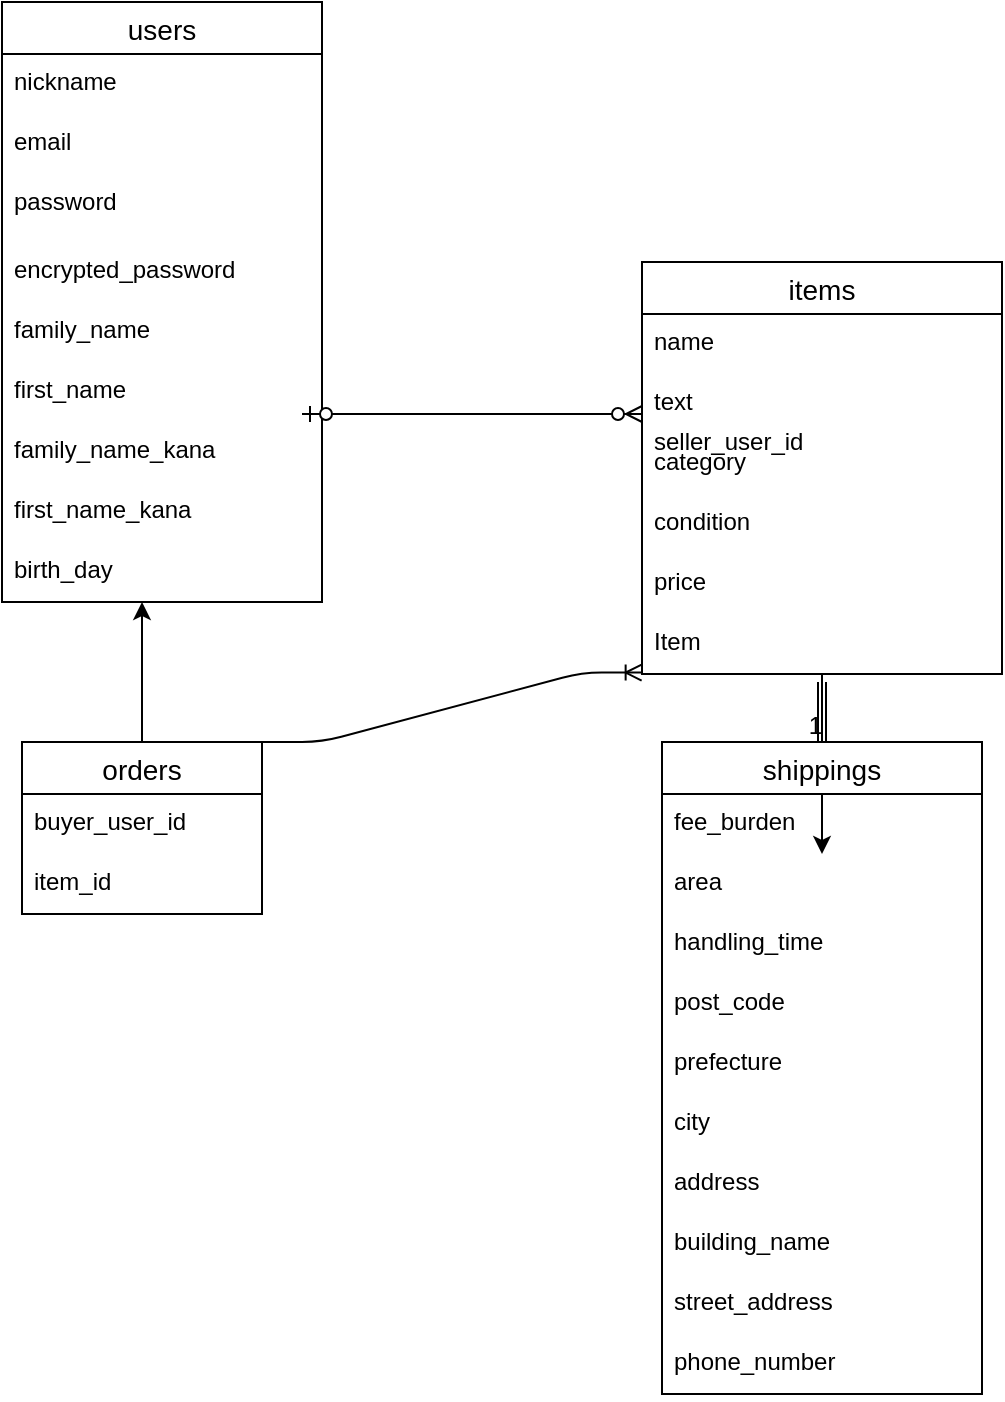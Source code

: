 <mxfile>
    <diagram id="Ik5erRTqudhsV00wJKPT" name="ページ1">
        <mxGraphModel dx="1112" dy="779" grid="1" gridSize="10" guides="1" tooltips="1" connect="1" arrows="1" fold="1" page="1" pageScale="1" pageWidth="827" pageHeight="1169" math="0" shadow="0">
            <root>
                <mxCell id="0"/>
                <mxCell id="1" parent="0"/>
                <mxCell id="fyyXkuvYJVI8IvGRbl2T-38" value="users" style="swimlane;fontStyle=0;childLayout=stackLayout;horizontal=1;startSize=26;horizontalStack=0;resizeParent=1;resizeParentMax=0;resizeLast=0;collapsible=1;marginBottom=0;align=center;fontSize=14;" parent="1" vertex="1">
                    <mxGeometry x="10" y="80" width="160" height="300" as="geometry"/>
                </mxCell>
                <mxCell id="fyyXkuvYJVI8IvGRbl2T-39" value="nickname" style="text;strokeColor=none;fillColor=none;spacingLeft=4;spacingRight=4;overflow=hidden;rotatable=0;points=[[0,0.5],[1,0.5]];portConstraint=eastwest;fontSize=12;" parent="fyyXkuvYJVI8IvGRbl2T-38" vertex="1">
                    <mxGeometry y="26" width="160" height="30" as="geometry"/>
                </mxCell>
                <mxCell id="fyyXkuvYJVI8IvGRbl2T-40" value="email" style="text;strokeColor=none;fillColor=none;spacingLeft=4;spacingRight=4;overflow=hidden;rotatable=0;points=[[0,0.5],[1,0.5]];portConstraint=eastwest;fontSize=12;" parent="fyyXkuvYJVI8IvGRbl2T-38" vertex="1">
                    <mxGeometry y="56" width="160" height="30" as="geometry"/>
                </mxCell>
                <mxCell id="fyyXkuvYJVI8IvGRbl2T-41" value="password" style="text;strokeColor=none;fillColor=none;spacingLeft=4;spacingRight=4;overflow=hidden;rotatable=0;points=[[0,0.5],[1,0.5]];portConstraint=eastwest;fontSize=12;" parent="fyyXkuvYJVI8IvGRbl2T-38" vertex="1">
                    <mxGeometry y="86" width="160" height="34" as="geometry"/>
                </mxCell>
                <mxCell id="fyyXkuvYJVI8IvGRbl2T-42" value="encrypted_password" style="text;strokeColor=none;fillColor=none;spacingLeft=4;spacingRight=4;overflow=hidden;rotatable=0;points=[[0,0.5],[1,0.5]];portConstraint=eastwest;fontSize=12;" parent="fyyXkuvYJVI8IvGRbl2T-38" vertex="1">
                    <mxGeometry y="120" width="160" height="30" as="geometry"/>
                </mxCell>
                <mxCell id="fyyXkuvYJVI8IvGRbl2T-44" value="family_name" style="text;strokeColor=none;fillColor=none;spacingLeft=4;spacingRight=4;overflow=hidden;rotatable=0;points=[[0,0.5],[1,0.5]];portConstraint=eastwest;fontSize=12;" parent="fyyXkuvYJVI8IvGRbl2T-38" vertex="1">
                    <mxGeometry y="150" width="160" height="30" as="geometry"/>
                </mxCell>
                <mxCell id="fyyXkuvYJVI8IvGRbl2T-45" value="first_name" style="text;strokeColor=none;fillColor=none;spacingLeft=4;spacingRight=4;overflow=hidden;rotatable=0;points=[[0,0.5],[1,0.5]];portConstraint=eastwest;fontSize=12;" parent="fyyXkuvYJVI8IvGRbl2T-38" vertex="1">
                    <mxGeometry y="180" width="160" height="30" as="geometry"/>
                </mxCell>
                <mxCell id="fyyXkuvYJVI8IvGRbl2T-46" value="family_name_kana" style="text;strokeColor=none;fillColor=none;spacingLeft=4;spacingRight=4;overflow=hidden;rotatable=0;points=[[0,0.5],[1,0.5]];portConstraint=eastwest;fontSize=12;" parent="fyyXkuvYJVI8IvGRbl2T-38" vertex="1">
                    <mxGeometry y="210" width="160" height="30" as="geometry"/>
                </mxCell>
                <mxCell id="fyyXkuvYJVI8IvGRbl2T-47" value="first_name_kana" style="text;strokeColor=none;fillColor=none;spacingLeft=4;spacingRight=4;overflow=hidden;rotatable=0;points=[[0,0.5],[1,0.5]];portConstraint=eastwest;fontSize=12;" parent="fyyXkuvYJVI8IvGRbl2T-38" vertex="1">
                    <mxGeometry y="240" width="160" height="30" as="geometry"/>
                </mxCell>
                <mxCell id="fyyXkuvYJVI8IvGRbl2T-48" value="birth_day" style="text;strokeColor=none;fillColor=none;spacingLeft=4;spacingRight=4;overflow=hidden;rotatable=0;points=[[0,0.5],[1,0.5]];portConstraint=eastwest;fontSize=12;" parent="fyyXkuvYJVI8IvGRbl2T-38" vertex="1">
                    <mxGeometry y="270" width="160" height="30" as="geometry"/>
                </mxCell>
                <mxCell id="38" value="" style="edgeStyle=none;html=1;" edge="1" parent="1" source="fyyXkuvYJVI8IvGRbl2T-51" target="fyyXkuvYJVI8IvGRbl2T-62">
                    <mxGeometry relative="1" as="geometry"/>
                </mxCell>
                <mxCell id="fyyXkuvYJVI8IvGRbl2T-51" value="items" style="swimlane;fontStyle=0;childLayout=stackLayout;horizontal=1;startSize=26;horizontalStack=0;resizeParent=1;resizeParentMax=0;resizeLast=0;collapsible=1;marginBottom=0;align=center;fontSize=14;" parent="1" vertex="1">
                    <mxGeometry x="330" y="210" width="180" height="206" as="geometry"/>
                </mxCell>
                <mxCell id="fyyXkuvYJVI8IvGRbl2T-52" value="name" style="text;strokeColor=none;fillColor=none;spacingLeft=4;spacingRight=4;overflow=hidden;rotatable=0;points=[[0,0.5],[1,0.5]];portConstraint=eastwest;fontSize=12;" parent="fyyXkuvYJVI8IvGRbl2T-51" vertex="1">
                    <mxGeometry y="26" width="180" height="30" as="geometry"/>
                </mxCell>
                <mxCell id="fyyXkuvYJVI8IvGRbl2T-53" value="text" style="text;strokeColor=none;fillColor=none;spacingLeft=4;spacingRight=4;overflow=hidden;rotatable=0;points=[[0,0.5],[1,0.5]];portConstraint=eastwest;fontSize=12;" parent="fyyXkuvYJVI8IvGRbl2T-51" vertex="1">
                    <mxGeometry y="56" width="180" height="30" as="geometry"/>
                </mxCell>
                <mxCell id="fyyXkuvYJVI8IvGRbl2T-54" value="category" style="text;strokeColor=none;fillColor=none;spacingLeft=4;spacingRight=4;overflow=hidden;rotatable=0;points=[[0,0.5],[1,0.5]];portConstraint=eastwest;fontSize=12;" parent="fyyXkuvYJVI8IvGRbl2T-51" vertex="1">
                    <mxGeometry y="86" width="180" height="30" as="geometry"/>
                </mxCell>
                <mxCell id="fyyXkuvYJVI8IvGRbl2T-55" value="condition" style="text;strokeColor=none;fillColor=none;spacingLeft=4;spacingRight=4;overflow=hidden;rotatable=0;points=[[0,0.5],[1,0.5]];portConstraint=eastwest;fontSize=12;" parent="fyyXkuvYJVI8IvGRbl2T-51" vertex="1">
                    <mxGeometry y="116" width="180" height="30" as="geometry"/>
                </mxCell>
                <mxCell id="fyyXkuvYJVI8IvGRbl2T-57" value="price" style="text;strokeColor=none;fillColor=none;spacingLeft=4;spacingRight=4;overflow=hidden;rotatable=0;points=[[0,0.5],[1,0.5]];portConstraint=eastwest;fontSize=12;" parent="fyyXkuvYJVI8IvGRbl2T-51" vertex="1">
                    <mxGeometry y="146" width="180" height="30" as="geometry"/>
                </mxCell>
                <mxCell id="fyyXkuvYJVI8IvGRbl2T-58" value="Item" style="text;strokeColor=none;fillColor=none;spacingLeft=4;spacingRight=4;overflow=hidden;rotatable=0;points=[[0,0.5],[1,0.5]];portConstraint=eastwest;fontSize=12;" parent="fyyXkuvYJVI8IvGRbl2T-51" vertex="1">
                    <mxGeometry y="176" width="180" height="30" as="geometry"/>
                </mxCell>
                <mxCell id="fyyXkuvYJVI8IvGRbl2T-60" value="shippings" style="swimlane;fontStyle=0;childLayout=stackLayout;horizontal=1;startSize=26;horizontalStack=0;resizeParent=1;resizeParentMax=0;resizeLast=0;collapsible=1;marginBottom=0;align=center;fontSize=14;" parent="1" vertex="1">
                    <mxGeometry x="340" y="450" width="160" height="326" as="geometry"/>
                </mxCell>
                <mxCell id="fyyXkuvYJVI8IvGRbl2T-61" value="fee_burden" style="text;strokeColor=none;fillColor=none;spacingLeft=4;spacingRight=4;overflow=hidden;rotatable=0;points=[[0,0.5],[1,0.5]];portConstraint=eastwest;fontSize=12;" parent="fyyXkuvYJVI8IvGRbl2T-60" vertex="1">
                    <mxGeometry y="26" width="160" height="30" as="geometry"/>
                </mxCell>
                <mxCell id="fyyXkuvYJVI8IvGRbl2T-62" value="area" style="text;strokeColor=none;fillColor=none;spacingLeft=4;spacingRight=4;overflow=hidden;rotatable=0;points=[[0,0.5],[1,0.5]];portConstraint=eastwest;fontSize=12;" parent="fyyXkuvYJVI8IvGRbl2T-60" vertex="1">
                    <mxGeometry y="56" width="160" height="30" as="geometry"/>
                </mxCell>
                <mxCell id="fyyXkuvYJVI8IvGRbl2T-63" value="handling_time" style="text;strokeColor=none;fillColor=none;spacingLeft=4;spacingRight=4;overflow=hidden;rotatable=0;points=[[0,0.5],[1,0.5]];portConstraint=eastwest;fontSize=12;" parent="fyyXkuvYJVI8IvGRbl2T-60" vertex="1">
                    <mxGeometry y="86" width="160" height="30" as="geometry"/>
                </mxCell>
                <mxCell id="27" value="post_code" style="text;strokeColor=none;fillColor=none;spacingLeft=4;spacingRight=4;overflow=hidden;rotatable=0;points=[[0,0.5],[1,0.5]];portConstraint=eastwest;fontSize=12;" vertex="1" parent="fyyXkuvYJVI8IvGRbl2T-60">
                    <mxGeometry y="116" width="160" height="30" as="geometry"/>
                </mxCell>
                <mxCell id="26" value="prefecture" style="text;strokeColor=none;fillColor=none;spacingLeft=4;spacingRight=4;overflow=hidden;rotatable=0;points=[[0,0.5],[1,0.5]];portConstraint=eastwest;fontSize=12;" vertex="1" parent="fyyXkuvYJVI8IvGRbl2T-60">
                    <mxGeometry y="146" width="160" height="30" as="geometry"/>
                </mxCell>
                <mxCell id="28" value="city" style="text;strokeColor=none;fillColor=none;spacingLeft=4;spacingRight=4;overflow=hidden;rotatable=0;points=[[0,0.5],[1,0.5]];portConstraint=eastwest;fontSize=12;" vertex="1" parent="fyyXkuvYJVI8IvGRbl2T-60">
                    <mxGeometry y="176" width="160" height="30" as="geometry"/>
                </mxCell>
                <mxCell id="29" value="address" style="text;strokeColor=none;fillColor=none;spacingLeft=4;spacingRight=4;overflow=hidden;rotatable=0;points=[[0,0.5],[1,0.5]];portConstraint=eastwest;fontSize=12;" vertex="1" parent="fyyXkuvYJVI8IvGRbl2T-60">
                    <mxGeometry y="206" width="160" height="30" as="geometry"/>
                </mxCell>
                <mxCell id="30" value="building_name" style="text;strokeColor=none;fillColor=none;spacingLeft=4;spacingRight=4;overflow=hidden;rotatable=0;points=[[0,0.5],[1,0.5]];portConstraint=eastwest;fontSize=12;" vertex="1" parent="fyyXkuvYJVI8IvGRbl2T-60">
                    <mxGeometry y="236" width="160" height="30" as="geometry"/>
                </mxCell>
                <mxCell id="31" value="street_address" style="text;strokeColor=none;fillColor=none;spacingLeft=4;spacingRight=4;overflow=hidden;rotatable=0;points=[[0,0.5],[1,0.5]];portConstraint=eastwest;fontSize=12;" vertex="1" parent="fyyXkuvYJVI8IvGRbl2T-60">
                    <mxGeometry y="266" width="160" height="30" as="geometry"/>
                </mxCell>
                <mxCell id="32" value="phone_number" style="text;strokeColor=none;fillColor=none;spacingLeft=4;spacingRight=4;overflow=hidden;rotatable=0;points=[[0,0.5],[1,0.5]];portConstraint=eastwest;fontSize=12;" vertex="1" parent="fyyXkuvYJVI8IvGRbl2T-60">
                    <mxGeometry y="296" width="160" height="30" as="geometry"/>
                </mxCell>
                <mxCell id="11" style="edgeStyle=none;html=1;" edge="1" parent="1" source="7">
                    <mxGeometry relative="1" as="geometry">
                        <mxPoint x="80" y="380" as="targetPoint"/>
                    </mxGeometry>
                </mxCell>
                <mxCell id="7" value="orders" style="swimlane;fontStyle=0;childLayout=stackLayout;horizontal=1;startSize=26;horizontalStack=0;resizeParent=1;resizeParentMax=0;resizeLast=0;collapsible=1;marginBottom=0;align=center;fontSize=14;" vertex="1" parent="1">
                    <mxGeometry x="20" y="450" width="120" height="86" as="geometry"/>
                </mxCell>
                <mxCell id="8" value="buyer_user_id" style="text;strokeColor=none;fillColor=none;spacingLeft=4;spacingRight=4;overflow=hidden;rotatable=0;points=[[0,0.5],[1,0.5]];portConstraint=eastwest;fontSize=12;" vertex="1" parent="7">
                    <mxGeometry y="26" width="120" height="30" as="geometry"/>
                </mxCell>
                <mxCell id="9" value="item_id" style="text;strokeColor=none;fillColor=none;spacingLeft=4;spacingRight=4;overflow=hidden;rotatable=0;points=[[0,0.5],[1,0.5]];portConstraint=eastwest;fontSize=12;" vertex="1" parent="7">
                    <mxGeometry y="56" width="120" height="30" as="geometry"/>
                </mxCell>
                <mxCell id="fyyXkuvYJVI8IvGRbl2T-59" value="seller_user_id" style="text;strokeColor=none;fillColor=none;spacingLeft=4;spacingRight=4;overflow=hidden;rotatable=0;points=[[0,0.5],[1,0.5]];portConstraint=eastwest;fontSize=12;" parent="1" vertex="1">
                    <mxGeometry x="330" y="286" width="180" height="30" as="geometry"/>
                </mxCell>
                <mxCell id="24" value="" style="shape=link;html=1;rounded=0;" edge="1" parent="1">
                    <mxGeometry relative="1" as="geometry">
                        <mxPoint x="420" y="420" as="sourcePoint"/>
                        <mxPoint x="420" y="450" as="targetPoint"/>
                    </mxGeometry>
                </mxCell>
                <mxCell id="25" value="1" style="resizable=0;html=1;align=right;verticalAlign=bottom;" connectable="0" vertex="1" parent="24">
                    <mxGeometry x="1" relative="1" as="geometry"/>
                </mxCell>
                <mxCell id="35" value="" style="edgeStyle=entityRelationEdgeStyle;fontSize=12;html=1;endArrow=ERzeroToMany;startArrow=ERzeroToOne;" edge="1" parent="1">
                    <mxGeometry width="100" height="100" relative="1" as="geometry">
                        <mxPoint x="160" y="286" as="sourcePoint"/>
                        <mxPoint x="330" y="286" as="targetPoint"/>
                    </mxGeometry>
                </mxCell>
                <mxCell id="36" value="" style="edgeStyle=entityRelationEdgeStyle;fontSize=12;html=1;endArrow=ERoneToMany;entryX=-0.001;entryY=0.976;entryDx=0;entryDy=0;exitX=1;exitY=0;exitDx=0;exitDy=0;entryPerimeter=0;" edge="1" parent="1" source="7" target="fyyXkuvYJVI8IvGRbl2T-58">
                    <mxGeometry width="100" height="100" relative="1" as="geometry">
                        <mxPoint x="140" y="470" as="sourcePoint"/>
                        <mxPoint x="240" y="370" as="targetPoint"/>
                    </mxGeometry>
                </mxCell>
            </root>
        </mxGraphModel>
    </diagram>
</mxfile>